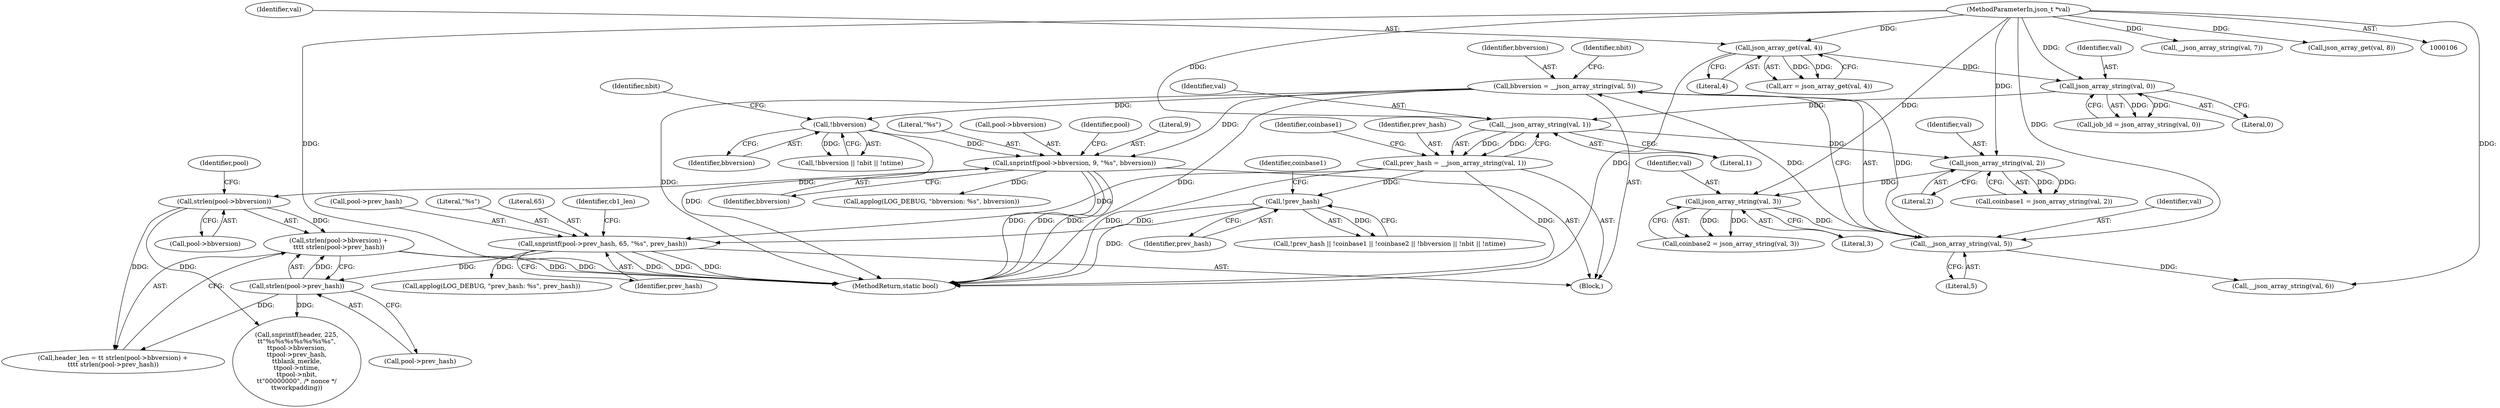 digraph "0_cgminer_e1c5050734123973b99d181c45e74b2cbb00272e_1@API" {
"1000444" [label="(Call,strlen(pool->bbversion) +\n\t\t\t\t strlen(pool->prev_hash))"];
"1000445" [label="(Call,strlen(pool->bbversion))"];
"1000267" [label="(Call,snprintf(pool->bbversion, 9, \"%s\", bbversion))"];
"1000209" [label="(Call,!bbversion)"];
"1000174" [label="(Call,bbversion = __json_array_string(val, 5))"];
"1000176" [label="(Call,__json_array_string(val, 5))"];
"1000171" [label="(Call,json_array_string(val, 3))"];
"1000166" [label="(Call,json_array_string(val, 2))"];
"1000161" [label="(Call,__json_array_string(val, 1))"];
"1000156" [label="(Call,json_array_string(val, 0))"];
"1000139" [label="(Call,json_array_get(val, 4))"];
"1000108" [label="(MethodParameterIn,json_t *val)"];
"1000449" [label="(Call,strlen(pool->prev_hash))"];
"1000248" [label="(Call,snprintf(pool->prev_hash, 65, \"%s\", prev_hash))"];
"1000200" [label="(Call,!prev_hash)"];
"1000159" [label="(Call,prev_hash = __json_array_string(val, 1))"];
"1000444" [label="(Call,strlen(pool->bbversion) +\n\t\t\t\t strlen(pool->prev_hash))"];
"1000139" [label="(Call,json_array_get(val, 4))"];
"1000166" [label="(Call,json_array_string(val, 2))"];
"1000175" [label="(Identifier,bbversion)"];
"1000445" [label="(Call,strlen(pool->bbversion))"];
"1000646" [label="(Call,applog(LOG_DEBUG, \"bbversion: %s\", bbversion))"];
"1000267" [label="(Call,snprintf(pool->bbversion, 9, \"%s\", bbversion))"];
"1000186" [label="(Call,__json_array_string(val, 7))"];
"1000273" [label="(Identifier,bbversion)"];
"1000177" [label="(Identifier,val)"];
"1000446" [label="(Call,pool->bbversion)"];
"1000137" [label="(Call,arr = json_array_get(val, 4))"];
"1000252" [label="(Literal,65)"];
"1000167" [label="(Identifier,val)"];
"1000256" [label="(Identifier,cb1_len)"];
"1000249" [label="(Call,pool->prev_hash)"];
"1000180" [label="(Identifier,nbit)"];
"1000157" [label="(Identifier,val)"];
"1000248" [label="(Call,snprintf(pool->prev_hash, 65, \"%s\", prev_hash))"];
"1000109" [label="(Block,)"];
"1000213" [label="(Identifier,nbit)"];
"1000171" [label="(Call,json_array_string(val, 3))"];
"1000210" [label="(Identifier,bbversion)"];
"1000141" [label="(Literal,4)"];
"1000140" [label="(Identifier,val)"];
"1000204" [label="(Identifier,coinbase1)"];
"1000165" [label="(Identifier,coinbase1)"];
"1000161" [label="(Call,__json_array_string(val, 1))"];
"1000156" [label="(Call,json_array_string(val, 0))"];
"1000468" [label="(Call,snprintf(header, 225,\n\t\t\"%s%s%s%s%s%s%s\",\n\t\tpool->bbversion,\n\t\tpool->prev_hash,\n\t\tblank_merkle,\n\t\tpool->ntime,\n\t\tpool->nbit,\n\t\t\"00000000\", /* nonce */\n\t\tworkpadding))"];
"1000164" [label="(Call,coinbase1 = json_array_string(val, 2))"];
"1000271" [label="(Literal,9)"];
"1000449" [label="(Call,strlen(pool->prev_hash))"];
"1000108" [label="(MethodParameterIn,json_t *val)"];
"1000169" [label="(Call,coinbase2 = json_array_string(val, 3))"];
"1000160" [label="(Identifier,prev_hash)"];
"1000200" [label="(Call,!prev_hash)"];
"1000178" [label="(Literal,5)"];
"1000159" [label="(Call,prev_hash = __json_array_string(val, 1))"];
"1000162" [label="(Identifier,val)"];
"1000168" [label="(Literal,2)"];
"1000163" [label="(Literal,1)"];
"1000451" [label="(Identifier,pool)"];
"1000253" [label="(Literal,\"%s\")"];
"1000634" [label="(Call,applog(LOG_DEBUG, \"prev_hash: %s\", prev_hash))"];
"1000272" [label="(Literal,\"%s\")"];
"1000268" [label="(Call,pool->bbversion)"];
"1000154" [label="(Call,job_id = json_array_string(val, 0))"];
"1000450" [label="(Call,pool->prev_hash)"];
"1000176" [label="(Call,__json_array_string(val, 5))"];
"1000201" [label="(Identifier,prev_hash)"];
"1000192" [label="(Call,json_array_get(val, 8))"];
"1000174" [label="(Call,bbversion = __json_array_string(val, 5))"];
"1000276" [label="(Identifier,pool)"];
"1000173" [label="(Literal,3)"];
"1000209" [label="(Call,!bbversion)"];
"1000442" [label="(Call,header_len = \t\t strlen(pool->bbversion) +\n\t\t\t\t strlen(pool->prev_hash))"];
"1000208" [label="(Call,!bbversion || !nbit || !ntime)"];
"1000172" [label="(Identifier,val)"];
"1000158" [label="(Literal,0)"];
"1000199" [label="(Call,!prev_hash || !coinbase1 || !coinbase2 || !bbversion || !nbit || !ntime)"];
"1000181" [label="(Call,__json_array_string(val, 6))"];
"1000685" [label="(MethodReturn,static bool)"];
"1000254" [label="(Identifier,prev_hash)"];
"1000444" -> "1000442"  [label="AST: "];
"1000444" -> "1000449"  [label="CFG: "];
"1000445" -> "1000444"  [label="AST: "];
"1000449" -> "1000444"  [label="AST: "];
"1000442" -> "1000444"  [label="CFG: "];
"1000444" -> "1000685"  [label="DDG: "];
"1000444" -> "1000685"  [label="DDG: "];
"1000445" -> "1000444"  [label="DDG: "];
"1000449" -> "1000444"  [label="DDG: "];
"1000445" -> "1000446"  [label="CFG: "];
"1000446" -> "1000445"  [label="AST: "];
"1000451" -> "1000445"  [label="CFG: "];
"1000445" -> "1000442"  [label="DDG: "];
"1000267" -> "1000445"  [label="DDG: "];
"1000445" -> "1000468"  [label="DDG: "];
"1000267" -> "1000109"  [label="AST: "];
"1000267" -> "1000273"  [label="CFG: "];
"1000268" -> "1000267"  [label="AST: "];
"1000271" -> "1000267"  [label="AST: "];
"1000272" -> "1000267"  [label="AST: "];
"1000273" -> "1000267"  [label="AST: "];
"1000276" -> "1000267"  [label="CFG: "];
"1000267" -> "1000685"  [label="DDG: "];
"1000267" -> "1000685"  [label="DDG: "];
"1000267" -> "1000685"  [label="DDG: "];
"1000209" -> "1000267"  [label="DDG: "];
"1000174" -> "1000267"  [label="DDG: "];
"1000267" -> "1000646"  [label="DDG: "];
"1000209" -> "1000208"  [label="AST: "];
"1000209" -> "1000210"  [label="CFG: "];
"1000210" -> "1000209"  [label="AST: "];
"1000213" -> "1000209"  [label="CFG: "];
"1000208" -> "1000209"  [label="CFG: "];
"1000209" -> "1000685"  [label="DDG: "];
"1000209" -> "1000208"  [label="DDG: "];
"1000174" -> "1000209"  [label="DDG: "];
"1000174" -> "1000109"  [label="AST: "];
"1000174" -> "1000176"  [label="CFG: "];
"1000175" -> "1000174"  [label="AST: "];
"1000176" -> "1000174"  [label="AST: "];
"1000180" -> "1000174"  [label="CFG: "];
"1000174" -> "1000685"  [label="DDG: "];
"1000174" -> "1000685"  [label="DDG: "];
"1000176" -> "1000174"  [label="DDG: "];
"1000176" -> "1000174"  [label="DDG: "];
"1000176" -> "1000178"  [label="CFG: "];
"1000177" -> "1000176"  [label="AST: "];
"1000178" -> "1000176"  [label="AST: "];
"1000171" -> "1000176"  [label="DDG: "];
"1000108" -> "1000176"  [label="DDG: "];
"1000176" -> "1000181"  [label="DDG: "];
"1000171" -> "1000169"  [label="AST: "];
"1000171" -> "1000173"  [label="CFG: "];
"1000172" -> "1000171"  [label="AST: "];
"1000173" -> "1000171"  [label="AST: "];
"1000169" -> "1000171"  [label="CFG: "];
"1000171" -> "1000169"  [label="DDG: "];
"1000171" -> "1000169"  [label="DDG: "];
"1000166" -> "1000171"  [label="DDG: "];
"1000108" -> "1000171"  [label="DDG: "];
"1000166" -> "1000164"  [label="AST: "];
"1000166" -> "1000168"  [label="CFG: "];
"1000167" -> "1000166"  [label="AST: "];
"1000168" -> "1000166"  [label="AST: "];
"1000164" -> "1000166"  [label="CFG: "];
"1000166" -> "1000164"  [label="DDG: "];
"1000166" -> "1000164"  [label="DDG: "];
"1000161" -> "1000166"  [label="DDG: "];
"1000108" -> "1000166"  [label="DDG: "];
"1000161" -> "1000159"  [label="AST: "];
"1000161" -> "1000163"  [label="CFG: "];
"1000162" -> "1000161"  [label="AST: "];
"1000163" -> "1000161"  [label="AST: "];
"1000159" -> "1000161"  [label="CFG: "];
"1000161" -> "1000159"  [label="DDG: "];
"1000161" -> "1000159"  [label="DDG: "];
"1000156" -> "1000161"  [label="DDG: "];
"1000108" -> "1000161"  [label="DDG: "];
"1000156" -> "1000154"  [label="AST: "];
"1000156" -> "1000158"  [label="CFG: "];
"1000157" -> "1000156"  [label="AST: "];
"1000158" -> "1000156"  [label="AST: "];
"1000154" -> "1000156"  [label="CFG: "];
"1000156" -> "1000154"  [label="DDG: "];
"1000156" -> "1000154"  [label="DDG: "];
"1000139" -> "1000156"  [label="DDG: "];
"1000108" -> "1000156"  [label="DDG: "];
"1000139" -> "1000137"  [label="AST: "];
"1000139" -> "1000141"  [label="CFG: "];
"1000140" -> "1000139"  [label="AST: "];
"1000141" -> "1000139"  [label="AST: "];
"1000137" -> "1000139"  [label="CFG: "];
"1000139" -> "1000685"  [label="DDG: "];
"1000139" -> "1000137"  [label="DDG: "];
"1000139" -> "1000137"  [label="DDG: "];
"1000108" -> "1000139"  [label="DDG: "];
"1000108" -> "1000106"  [label="AST: "];
"1000108" -> "1000685"  [label="DDG: "];
"1000108" -> "1000181"  [label="DDG: "];
"1000108" -> "1000186"  [label="DDG: "];
"1000108" -> "1000192"  [label="DDG: "];
"1000449" -> "1000450"  [label="CFG: "];
"1000450" -> "1000449"  [label="AST: "];
"1000449" -> "1000442"  [label="DDG: "];
"1000248" -> "1000449"  [label="DDG: "];
"1000449" -> "1000468"  [label="DDG: "];
"1000248" -> "1000109"  [label="AST: "];
"1000248" -> "1000254"  [label="CFG: "];
"1000249" -> "1000248"  [label="AST: "];
"1000252" -> "1000248"  [label="AST: "];
"1000253" -> "1000248"  [label="AST: "];
"1000254" -> "1000248"  [label="AST: "];
"1000256" -> "1000248"  [label="CFG: "];
"1000248" -> "1000685"  [label="DDG: "];
"1000248" -> "1000685"  [label="DDG: "];
"1000248" -> "1000685"  [label="DDG: "];
"1000200" -> "1000248"  [label="DDG: "];
"1000159" -> "1000248"  [label="DDG: "];
"1000248" -> "1000634"  [label="DDG: "];
"1000200" -> "1000199"  [label="AST: "];
"1000200" -> "1000201"  [label="CFG: "];
"1000201" -> "1000200"  [label="AST: "];
"1000204" -> "1000200"  [label="CFG: "];
"1000199" -> "1000200"  [label="CFG: "];
"1000200" -> "1000685"  [label="DDG: "];
"1000200" -> "1000199"  [label="DDG: "];
"1000159" -> "1000200"  [label="DDG: "];
"1000159" -> "1000109"  [label="AST: "];
"1000160" -> "1000159"  [label="AST: "];
"1000165" -> "1000159"  [label="CFG: "];
"1000159" -> "1000685"  [label="DDG: "];
"1000159" -> "1000685"  [label="DDG: "];
}
